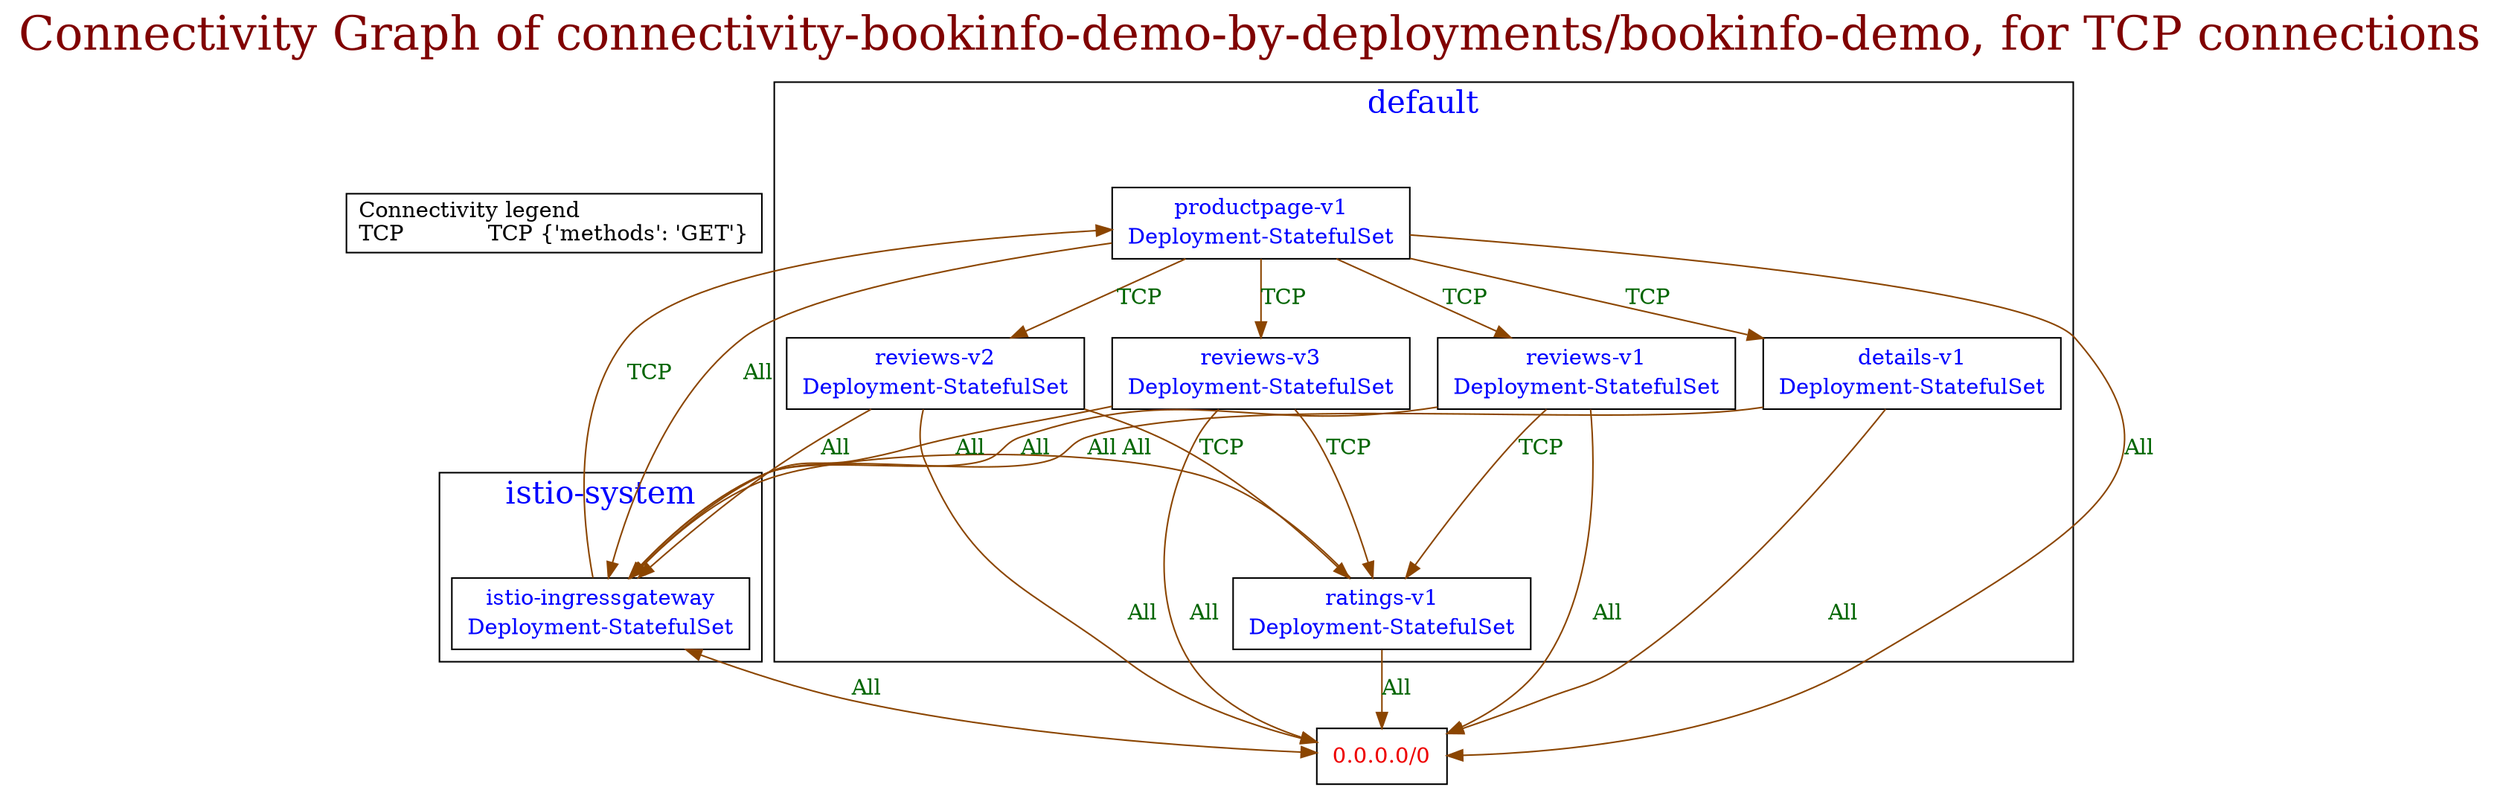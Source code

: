 // The Connectivity Graph of connectivity-bookinfo-demo-by-deployments/bookinfo-demo, for TCP connections
digraph {
	label="Connectivity Graph of connectivity-bookinfo-demo-by-deployments/bookinfo-demo, for TCP connections"	labelloc = "t"
	fontsize=30
	fontcolor=webmaroon
	dict_box [label="Connectivity legend\lTCP            TCP {'methods': 'GET'}\l" shape=box]
	"0.0.0.0/0" [label=<<table border="0" cellspacing="0"><tr><td>0.0.0.0/0</td></tr></table>> shape=box fontcolor=red2]
subgraph cluster_default_namespace{
	label="default"
	fontsize=20
	fontcolor=blue
	"default/details-v1(Deployment-StatefulSet)" [label=<<table border="0" cellspacing="0"><tr><td>details-v1</td></tr><tr><td>Deployment-StatefulSet</td></tr></table>> shape=box fontcolor=blue]
	"default/productpage-v1(Deployment-StatefulSet)" [label=<<table border="0" cellspacing="0"><tr><td>productpage-v1</td></tr><tr><td>Deployment-StatefulSet</td></tr></table>> shape=box fontcolor=blue]
	"default/ratings-v1(Deployment-StatefulSet)" [label=<<table border="0" cellspacing="0"><tr><td>ratings-v1</td></tr><tr><td>Deployment-StatefulSet</td></tr></table>> shape=box fontcolor=blue]
	"default/reviews-v1(Deployment-StatefulSet)" [label=<<table border="0" cellspacing="0"><tr><td>reviews-v1</td></tr><tr><td>Deployment-StatefulSet</td></tr></table>> shape=box fontcolor=blue]
	"default/reviews-v2(Deployment-StatefulSet)" [label=<<table border="0" cellspacing="0"><tr><td>reviews-v2</td></tr><tr><td>Deployment-StatefulSet</td></tr></table>> shape=box fontcolor=blue]
	"default/reviews-v3(Deployment-StatefulSet)" [label=<<table border="0" cellspacing="0"><tr><td>reviews-v3</td></tr><tr><td>Deployment-StatefulSet</td></tr></table>> shape=box fontcolor=blue]
}
subgraph cluster_istio_system_namespace{
	label="istio-system"
	fontsize=20
	fontcolor=blue
	"istio-system/istio-ingressgateway(Deployment-StatefulSet)" [label=<<table border="0" cellspacing="0"><tr><td>istio-ingressgateway</td></tr><tr><td>Deployment-StatefulSet</td></tr></table>> shape=box fontcolor=blue]
}
	"default/details-v1(Deployment-StatefulSet)" -> "0.0.0.0/0"[label="All" color=darkorange4 fontcolor=darkgreen dir=both arrowhead=normal arrowtail=none]
	"default/details-v1(Deployment-StatefulSet)" -> "istio-system/istio-ingressgateway(Deployment-StatefulSet)"[label="All" color=darkorange4 fontcolor=darkgreen dir=both arrowhead=normal arrowtail=none]
	"default/productpage-v1(Deployment-StatefulSet)" -> "0.0.0.0/0"[label="All" color=darkorange4 fontcolor=darkgreen dir=both arrowhead=normal arrowtail=none]
	"default/productpage-v1(Deployment-StatefulSet)" -> "default/details-v1(Deployment-StatefulSet)"[label="TCP" color=darkorange4 fontcolor=darkgreen dir=both arrowhead=normal arrowtail=none]
	"default/productpage-v1(Deployment-StatefulSet)" -> "default/reviews-v1(Deployment-StatefulSet)"[label="TCP" color=darkorange4 fontcolor=darkgreen dir=both arrowhead=normal arrowtail=none]
	"default/productpage-v1(Deployment-StatefulSet)" -> "default/reviews-v2(Deployment-StatefulSet)"[label="TCP" color=darkorange4 fontcolor=darkgreen dir=both arrowhead=normal arrowtail=none]
	"default/productpage-v1(Deployment-StatefulSet)" -> "default/reviews-v3(Deployment-StatefulSet)"[label="TCP" color=darkorange4 fontcolor=darkgreen dir=both arrowhead=normal arrowtail=none]
	"default/productpage-v1(Deployment-StatefulSet)" -> "istio-system/istio-ingressgateway(Deployment-StatefulSet)"[label="All" color=darkorange4 fontcolor=darkgreen dir=both arrowhead=normal arrowtail=none]
	"default/ratings-v1(Deployment-StatefulSet)" -> "0.0.0.0/0"[label="All" color=darkorange4 fontcolor=darkgreen dir=both arrowhead=normal arrowtail=none]
	"default/ratings-v1(Deployment-StatefulSet)" -> "istio-system/istio-ingressgateway(Deployment-StatefulSet)"[label="All" color=darkorange4 fontcolor=darkgreen dir=both arrowhead=normal arrowtail=none]
	"default/reviews-v1(Deployment-StatefulSet)" -> "0.0.0.0/0"[label="All" color=darkorange4 fontcolor=darkgreen dir=both arrowhead=normal arrowtail=none]
	"default/reviews-v1(Deployment-StatefulSet)" -> "default/ratings-v1(Deployment-StatefulSet)"[label="TCP" color=darkorange4 fontcolor=darkgreen dir=both arrowhead=normal arrowtail=none]
	"default/reviews-v1(Deployment-StatefulSet)" -> "istio-system/istio-ingressgateway(Deployment-StatefulSet)"[label="All" color=darkorange4 fontcolor=darkgreen dir=both arrowhead=normal arrowtail=none]
	"default/reviews-v2(Deployment-StatefulSet)" -> "0.0.0.0/0"[label="All" color=darkorange4 fontcolor=darkgreen dir=both arrowhead=normal arrowtail=none]
	"default/reviews-v2(Deployment-StatefulSet)" -> "default/ratings-v1(Deployment-StatefulSet)"[label="TCP" color=darkorange4 fontcolor=darkgreen dir=both arrowhead=normal arrowtail=none]
	"default/reviews-v2(Deployment-StatefulSet)" -> "istio-system/istio-ingressgateway(Deployment-StatefulSet)"[label="All" color=darkorange4 fontcolor=darkgreen dir=both arrowhead=normal arrowtail=none]
	"default/reviews-v3(Deployment-StatefulSet)" -> "0.0.0.0/0"[label="All" color=darkorange4 fontcolor=darkgreen dir=both arrowhead=normal arrowtail=none]
	"default/reviews-v3(Deployment-StatefulSet)" -> "default/ratings-v1(Deployment-StatefulSet)"[label="TCP" color=darkorange4 fontcolor=darkgreen dir=both arrowhead=normal arrowtail=none]
	"default/reviews-v3(Deployment-StatefulSet)" -> "istio-system/istio-ingressgateway(Deployment-StatefulSet)"[label="All" color=darkorange4 fontcolor=darkgreen dir=both arrowhead=normal arrowtail=none]
	"istio-system/istio-ingressgateway(Deployment-StatefulSet)" -> "0.0.0.0/0"[label="All" color=darkorange4 fontcolor=darkgreen dir=both arrowhead=normal arrowtail=normal]
	"istio-system/istio-ingressgateway(Deployment-StatefulSet)" -> "default/productpage-v1(Deployment-StatefulSet)"[label="TCP" color=darkorange4 fontcolor=darkgreen dir=both arrowhead=normal arrowtail=none]
}
// The Connectivity Graph of connectivity-bookinfo-demo-by-deployments/bookinfo-demo, for non-TCP connections
digraph {
	label="Connectivity Graph of connectivity-bookinfo-demo-by-deployments/bookinfo-demo, for non-TCP connections"	labelloc = "t"
	fontsize=30
	fontcolor=webmaroon
	"0.0.0.0/0" [label=<<table border="0" cellspacing="0"><tr><td>0.0.0.0/0</td></tr></table>> shape=box fontcolor=red2]
	"clique_1" [shape=egg fontcolor=indigo color=indigo width=0.2 height=0.2 label=clq fontsize=10 margin=0  xlabel="All"]
subgraph cluster_default_namespace{
	label="default"
	fontsize=20
	fontcolor=blue
	"clique_0" [shape=egg fontcolor=indigo color=indigo width=0.2 height=0.2 label=clq fontsize=10 margin=0  xlabel="All"]
	"default/details-v1(Deployment-StatefulSet)" [label=<<table border="0" cellspacing="0"><tr><td>details-v1</td></tr><tr><td>Deployment-StatefulSet</td></tr></table>> shape=box fontcolor=blue]
	"default/productpage-v1(Deployment-StatefulSet)" [label=<<table border="0" cellspacing="0"><tr><td>productpage-v1</td></tr><tr><td>Deployment-StatefulSet</td></tr></table>> shape=box fontcolor=blue]
	"default/ratings-v1(Deployment-StatefulSet)" [label=<<table border="0" cellspacing="0"><tr><td>ratings-v1</td></tr><tr><td>Deployment-StatefulSet</td></tr></table>> shape=box fontcolor=blue]
	"default/reviews-v1(Deployment-StatefulSet)" [label=<<table border="0" cellspacing="0"><tr><td>reviews-v1</td></tr><tr><td>Deployment-StatefulSet</td></tr></table>> shape=box fontcolor=blue]
	"default/reviews-v2(Deployment-StatefulSet)" [label=<<table border="0" cellspacing="0"><tr><td>reviews-v2</td></tr><tr><td>Deployment-StatefulSet</td></tr></table>> shape=box fontcolor=blue]
	"default/reviews-v3(Deployment-StatefulSet)" [label=<<table border="0" cellspacing="0"><tr><td>reviews-v3</td></tr><tr><td>Deployment-StatefulSet</td></tr></table>> shape=box fontcolor=blue]
}
subgraph cluster_istio_system_namespace{
	label="istio-system"
	fontsize=20
	fontcolor=blue
	"istio-system/istio-ingressgateway(Deployment-StatefulSet)" [label=<<table border="0" cellspacing="0"><tr><td>istio-ingressgateway</td></tr><tr><td>Deployment-StatefulSet</td></tr></table>> shape=box fontcolor=blue]
}
	"0.0.0.0/0" -> "clique_1"[ color=indigo fontcolor=darkgreen dir=both arrowhead=none arrowtail=none]
	"clique_0" -> "clique_1"[ color=indigo fontcolor=darkgreen dir=both arrowhead=none arrowtail=none]
	"clique_0" -> "default/details-v1(Deployment-StatefulSet)"[ color=indigo fontcolor=darkgreen dir=both arrowhead=none arrowtail=none]
	"clique_0" -> "default/productpage-v1(Deployment-StatefulSet)"[ color=indigo fontcolor=darkgreen dir=both arrowhead=none arrowtail=none]
	"clique_0" -> "default/ratings-v1(Deployment-StatefulSet)"[ color=indigo fontcolor=darkgreen dir=both arrowhead=none arrowtail=none]
	"clique_0" -> "default/reviews-v1(Deployment-StatefulSet)"[ color=indigo fontcolor=darkgreen dir=both arrowhead=none arrowtail=none]
	"clique_0" -> "default/reviews-v2(Deployment-StatefulSet)"[ color=indigo fontcolor=darkgreen dir=both arrowhead=none arrowtail=none]
	"clique_0" -> "default/reviews-v3(Deployment-StatefulSet)"[ color=indigo fontcolor=darkgreen dir=both arrowhead=none arrowtail=none]
	"istio-system/istio-ingressgateway(Deployment-StatefulSet)" -> "clique_1"[ color=indigo fontcolor=darkgreen dir=both arrowhead=none arrowtail=none]
}
